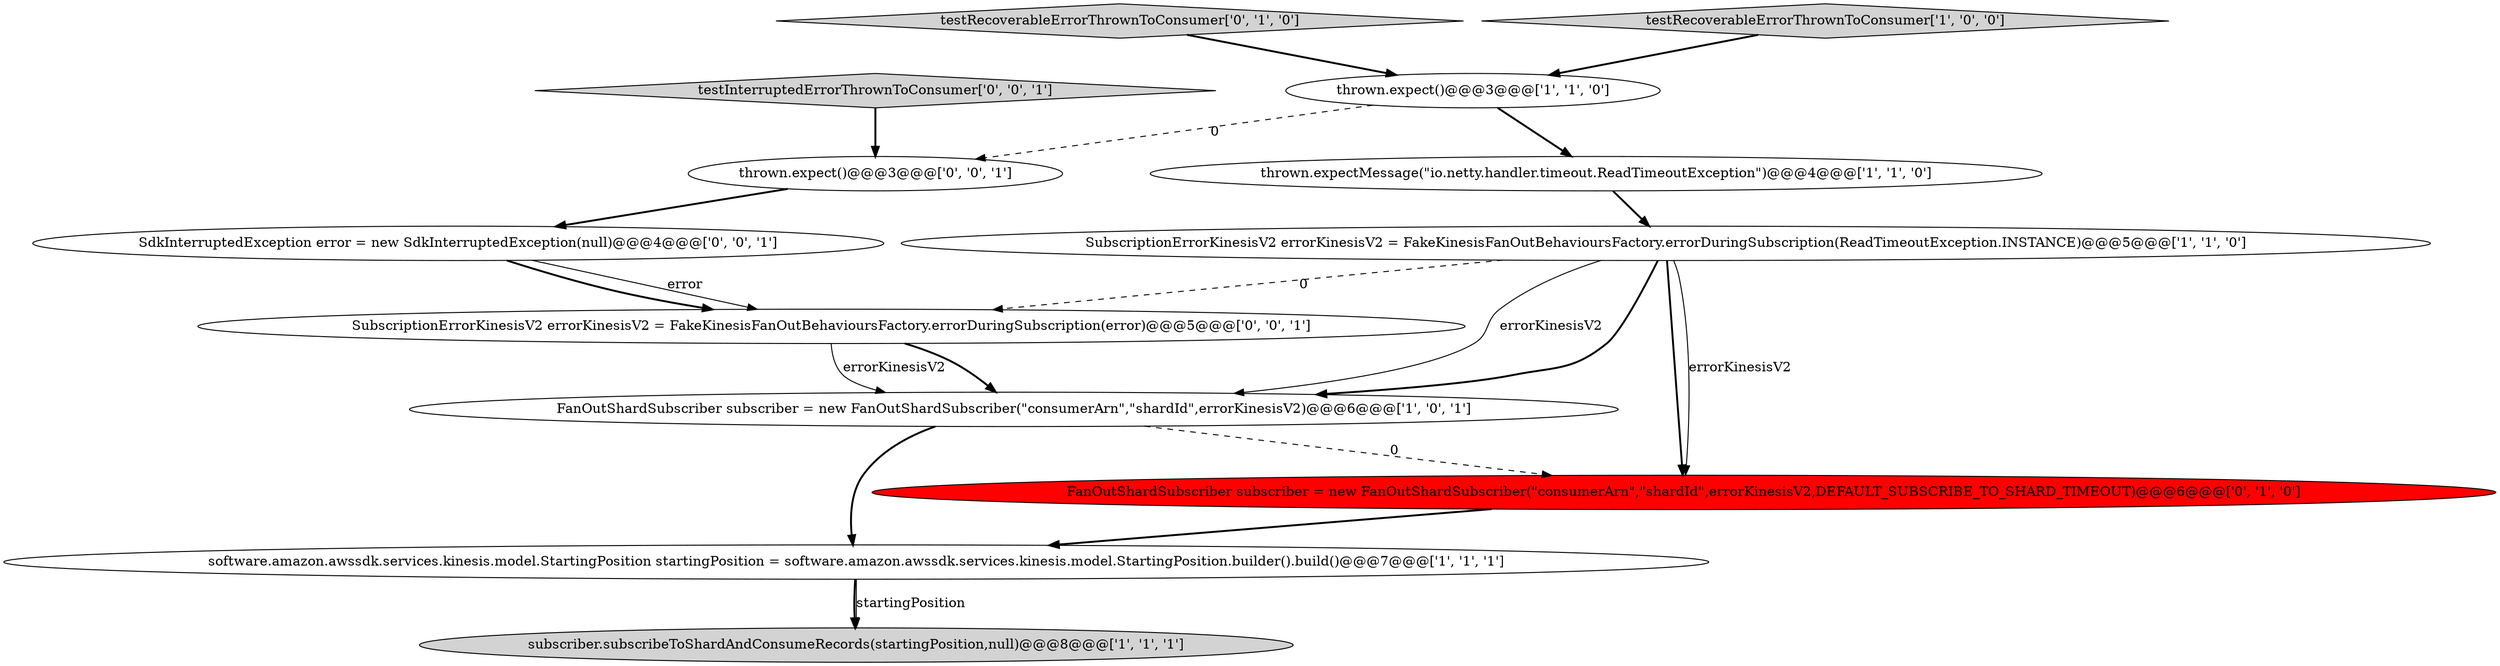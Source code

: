 digraph {
5 [style = filled, label = "subscriber.subscribeToShardAndConsumeRecords(startingPosition,null)@@@8@@@['1', '1', '1']", fillcolor = lightgray, shape = ellipse image = "AAA0AAABBB1BBB"];
2 [style = filled, label = "FanOutShardSubscriber subscriber = new FanOutShardSubscriber(\"consumerArn\",\"shardId\",errorKinesisV2)@@@6@@@['1', '0', '1']", fillcolor = white, shape = ellipse image = "AAA0AAABBB1BBB"];
10 [style = filled, label = "thrown.expect()@@@3@@@['0', '0', '1']", fillcolor = white, shape = ellipse image = "AAA0AAABBB3BBB"];
12 [style = filled, label = "SubscriptionErrorKinesisV2 errorKinesisV2 = FakeKinesisFanOutBehavioursFactory.errorDuringSubscription(error)@@@5@@@['0', '0', '1']", fillcolor = white, shape = ellipse image = "AAA0AAABBB3BBB"];
8 [style = filled, label = "testRecoverableErrorThrownToConsumer['0', '1', '0']", fillcolor = lightgray, shape = diamond image = "AAA0AAABBB2BBB"];
3 [style = filled, label = "thrown.expect()@@@3@@@['1', '1', '0']", fillcolor = white, shape = ellipse image = "AAA0AAABBB1BBB"];
6 [style = filled, label = "thrown.expectMessage(\"io.netty.handler.timeout.ReadTimeoutException\")@@@4@@@['1', '1', '0']", fillcolor = white, shape = ellipse image = "AAA0AAABBB1BBB"];
7 [style = filled, label = "FanOutShardSubscriber subscriber = new FanOutShardSubscriber(\"consumerArn\",\"shardId\",errorKinesisV2,DEFAULT_SUBSCRIBE_TO_SHARD_TIMEOUT)@@@6@@@['0', '1', '0']", fillcolor = red, shape = ellipse image = "AAA1AAABBB2BBB"];
9 [style = filled, label = "SdkInterruptedException error = new SdkInterruptedException(null)@@@4@@@['0', '0', '1']", fillcolor = white, shape = ellipse image = "AAA0AAABBB3BBB"];
1 [style = filled, label = "software.amazon.awssdk.services.kinesis.model.StartingPosition startingPosition = software.amazon.awssdk.services.kinesis.model.StartingPosition.builder().build()@@@7@@@['1', '1', '1']", fillcolor = white, shape = ellipse image = "AAA0AAABBB1BBB"];
4 [style = filled, label = "testRecoverableErrorThrownToConsumer['1', '0', '0']", fillcolor = lightgray, shape = diamond image = "AAA0AAABBB1BBB"];
0 [style = filled, label = "SubscriptionErrorKinesisV2 errorKinesisV2 = FakeKinesisFanOutBehavioursFactory.errorDuringSubscription(ReadTimeoutException.INSTANCE)@@@5@@@['1', '1', '0']", fillcolor = white, shape = ellipse image = "AAA0AAABBB1BBB"];
11 [style = filled, label = "testInterruptedErrorThrownToConsumer['0', '0', '1']", fillcolor = lightgray, shape = diamond image = "AAA0AAABBB3BBB"];
1->5 [style = bold, label=""];
4->3 [style = bold, label=""];
7->1 [style = bold, label=""];
9->12 [style = solid, label="error"];
2->1 [style = bold, label=""];
0->7 [style = solid, label="errorKinesisV2"];
1->5 [style = solid, label="startingPosition"];
0->2 [style = bold, label=""];
8->3 [style = bold, label=""];
3->6 [style = bold, label=""];
6->0 [style = bold, label=""];
0->12 [style = dashed, label="0"];
2->7 [style = dashed, label="0"];
0->7 [style = bold, label=""];
12->2 [style = bold, label=""];
11->10 [style = bold, label=""];
12->2 [style = solid, label="errorKinesisV2"];
10->9 [style = bold, label=""];
3->10 [style = dashed, label="0"];
9->12 [style = bold, label=""];
0->2 [style = solid, label="errorKinesisV2"];
}
